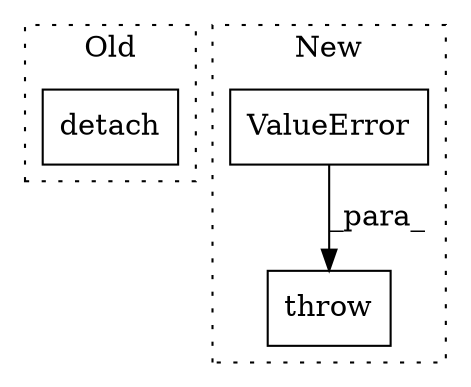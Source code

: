 digraph G {
subgraph cluster0 {
1 [label="detach" a="32" s="2892" l="8" shape="box"];
label = "Old";
style="dotted";
}
subgraph cluster1 {
2 [label="ValueError" a="32" s="2839,2896" l="11,1" shape="box"];
3 [label="throw" a="53" s="2833" l="6" shape="box"];
label = "New";
style="dotted";
}
2 -> 3 [label="_para_"];
}